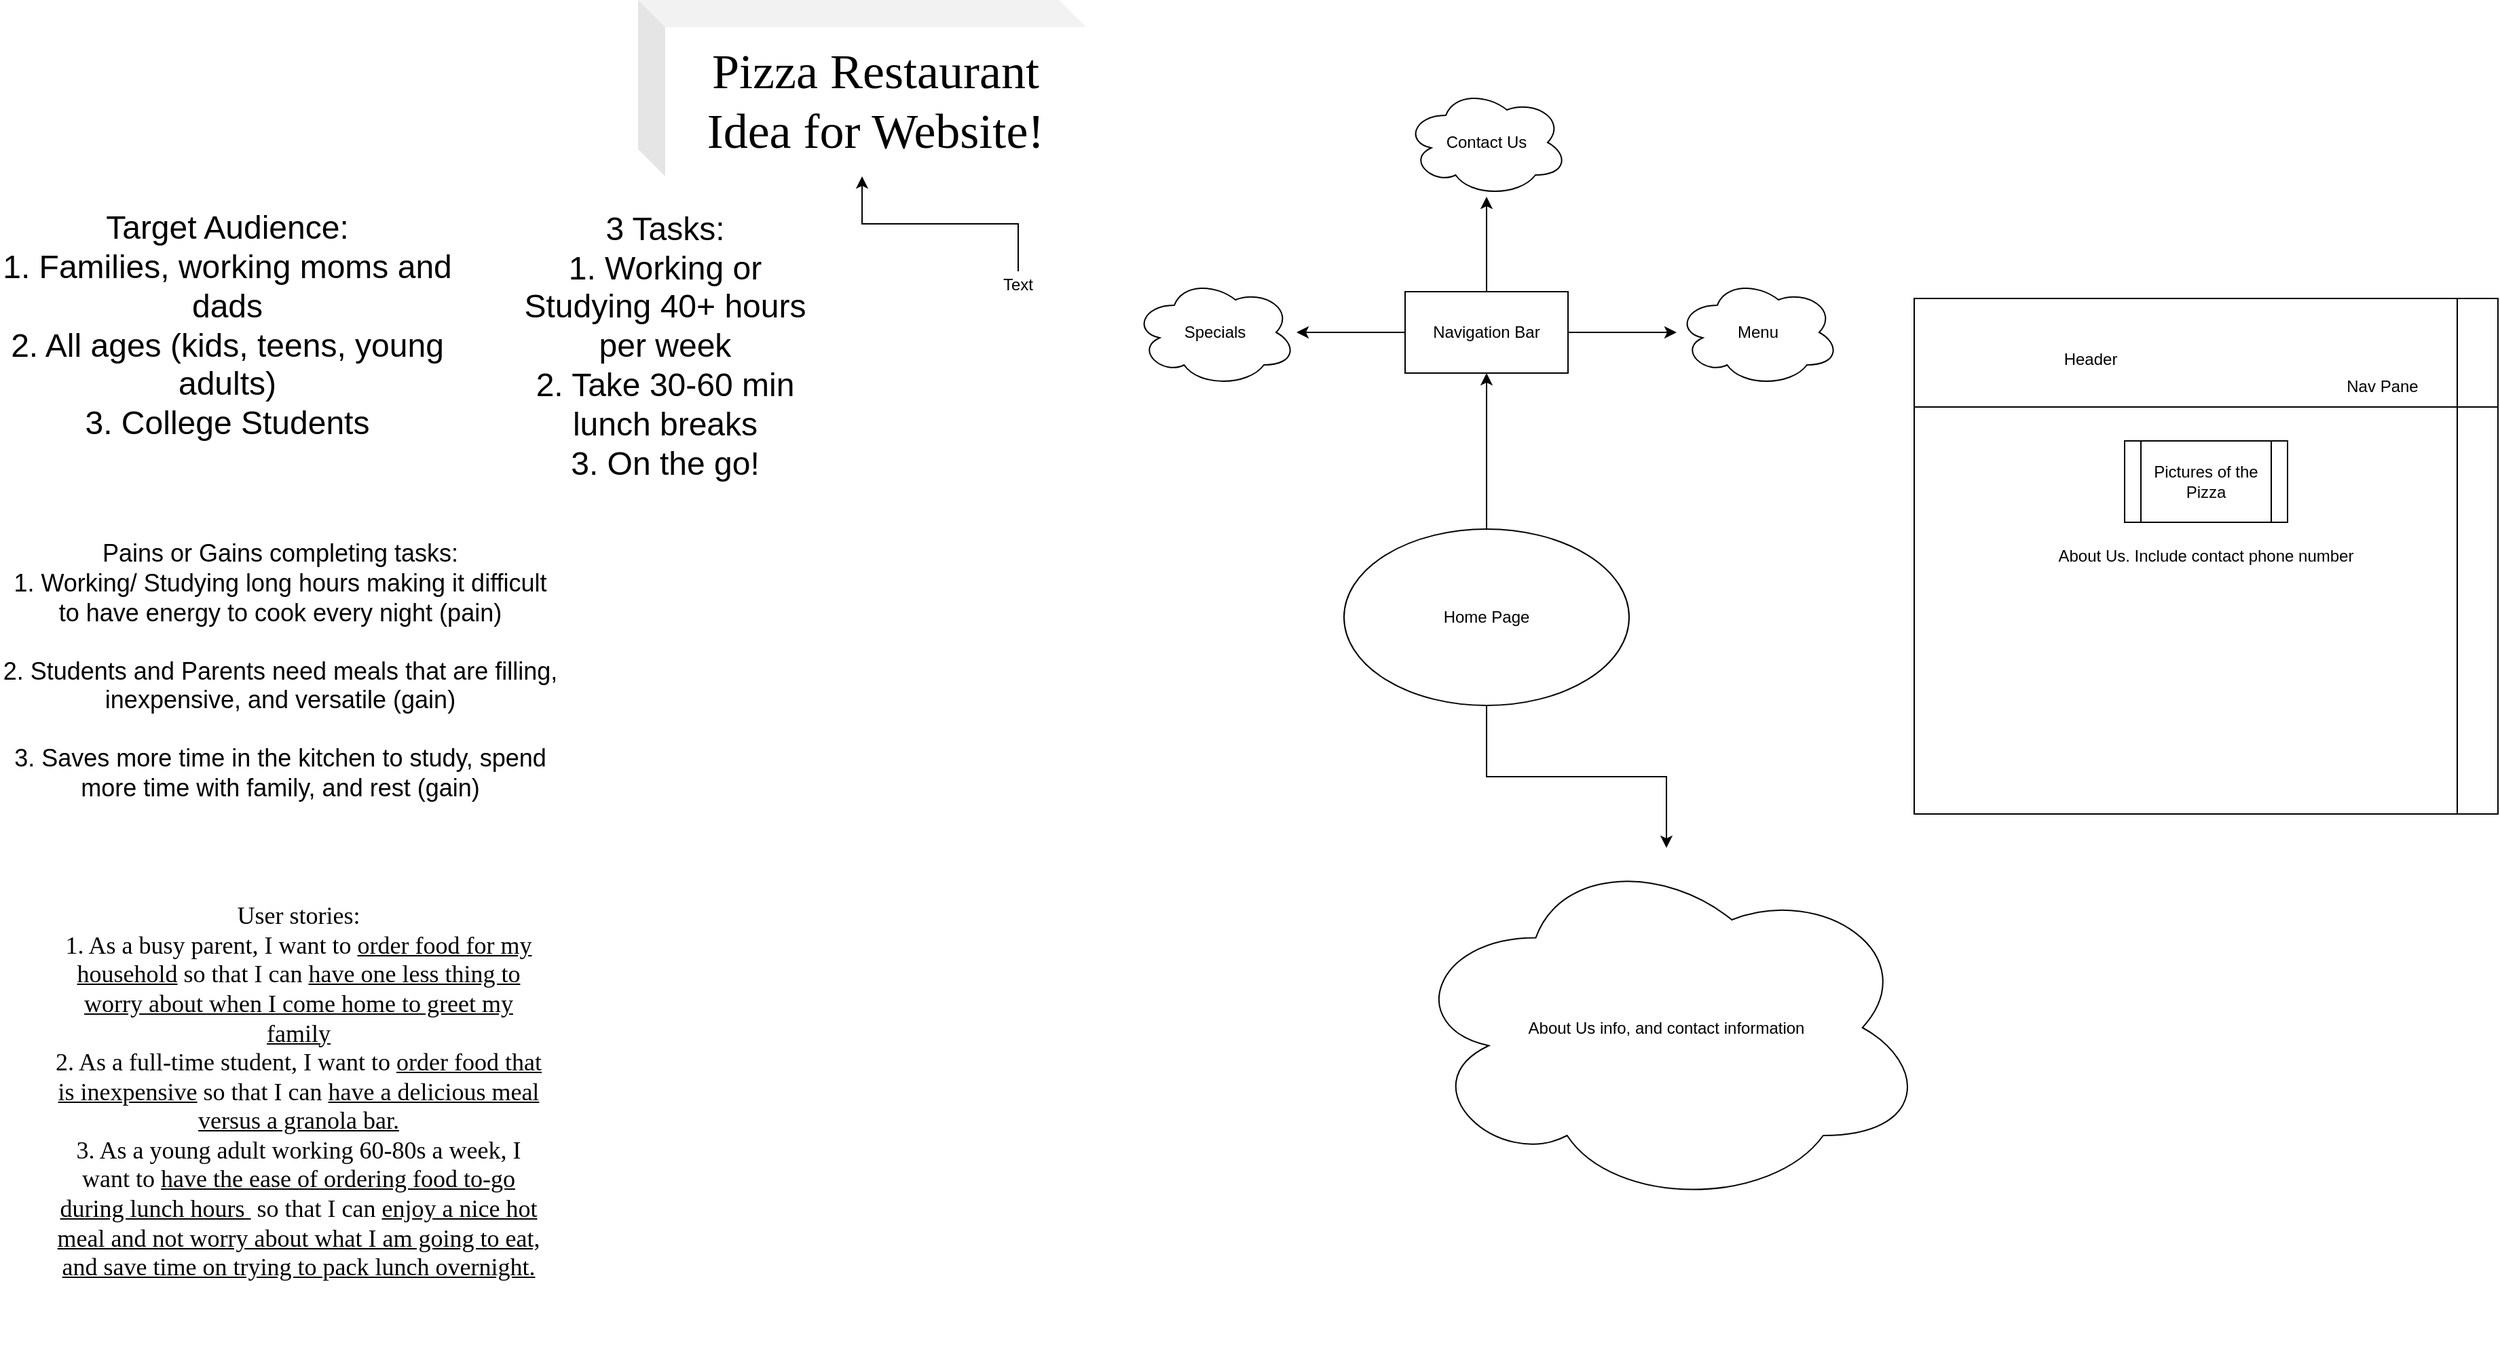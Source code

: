 <mxfile version="13.4.9" type="github">
  <diagram id="C5RBs43oDa-KdzZeNtuy" name="Page-1">
    <mxGraphModel dx="1695" dy="1619" grid="1" gridSize="10" guides="1" tooltips="1" connect="1" arrows="1" fold="1" page="1" pageScale="1" pageWidth="827" pageHeight="1169" math="0" shadow="0">
      <root>
        <mxCell id="WIyWlLk6GJQsqaUBKTNV-0" />
        <mxCell id="WIyWlLk6GJQsqaUBKTNV-1" parent="WIyWlLk6GJQsqaUBKTNV-0" />
        <mxCell id="LRgtKBB10IDBJqXaKjea-1" value="&lt;font style=&quot;font-size: 24px&quot;&gt;Target Audience:&lt;br&gt;1. Families, working moms and dads&lt;br&gt;2. All ages (kids, teens, young adults)&lt;br&gt;3. College Students&lt;/font&gt;" style="text;html=1;strokeColor=none;fillColor=none;align=center;verticalAlign=middle;whiteSpace=wrap;rounded=0;" parent="WIyWlLk6GJQsqaUBKTNV-1" vertex="1">
          <mxGeometry x="-260" y="-10" width="335" height="180" as="geometry" />
        </mxCell>
        <mxCell id="LRgtKBB10IDBJqXaKjea-2" value="&lt;font&gt;&lt;font style=&quot;font-size: 24px&quot;&gt;3 Tasks:&lt;br&gt;1. Working or Studying 40+ hours per week&lt;br&gt;2. Take 30-60 min lunch breaks&lt;br&gt;3. On the go!&lt;/font&gt;&lt;br&gt;&lt;/font&gt;" style="text;html=1;strokeColor=none;fillColor=none;align=center;verticalAlign=middle;whiteSpace=wrap;rounded=0;" parent="WIyWlLk6GJQsqaUBKTNV-1" vertex="1">
          <mxGeometry x="110" y="25" width="240" height="140" as="geometry" />
        </mxCell>
        <mxCell id="LRgtKBB10IDBJqXaKjea-3" value="&lt;font style=&quot;font-size: 18px&quot;&gt;&lt;font&gt;Pains or Gains completing tasks:&lt;br&gt;1. Working/ Studying long hours making it difficult to have energy to cook every night (pain)&lt;br&gt;&lt;br&gt;2. Students and Parents need meals that are filling, inexpensive, and versatile (gain)&lt;br&gt;&lt;br&gt;&lt;/font&gt;3. Saves more time in the kitchen to study, spend more time with family, and rest (gain)&lt;/font&gt;" style="text;html=1;strokeColor=none;fillColor=none;align=center;verticalAlign=middle;whiteSpace=wrap;rounded=0;" parent="WIyWlLk6GJQsqaUBKTNV-1" vertex="1">
          <mxGeometry x="-260" y="200" width="412.5" height="270" as="geometry" />
        </mxCell>
        <mxCell id="LRgtKBB10IDBJqXaKjea-6" value="" style="edgeStyle=orthogonalEdgeStyle;rounded=0;orthogonalLoop=1;jettySize=auto;html=1;" parent="WIyWlLk6GJQsqaUBKTNV-1" source="LRgtKBB10IDBJqXaKjea-4" target="LRgtKBB10IDBJqXaKjea-5" edge="1">
          <mxGeometry relative="1" as="geometry" />
        </mxCell>
        <mxCell id="LRgtKBB10IDBJqXaKjea-4" value="Text" style="text;html=1;strokeColor=none;fillColor=none;align=center;verticalAlign=middle;whiteSpace=wrap;rounded=0;" parent="WIyWlLk6GJQsqaUBKTNV-1" vertex="1">
          <mxGeometry x="470" y="40" width="40" height="20" as="geometry" />
        </mxCell>
        <mxCell id="LRgtKBB10IDBJqXaKjea-5" value="&lt;font face=&quot;Times New Roman&quot; style=&quot;font-size: 36px&quot;&gt;Pizza Restaurant Idea for Website!&lt;/font&gt;" style="shape=cube;whiteSpace=wrap;html=1;boundedLbl=1;backgroundOutline=1;darkOpacity=0.05;darkOpacity2=0.1;rounded=0;strokeColor=none;fillColor=none;" parent="WIyWlLk6GJQsqaUBKTNV-1" vertex="1">
          <mxGeometry x="210" y="-160" width="330" height="130" as="geometry" />
        </mxCell>
        <mxCell id="LRgtKBB10IDBJqXaKjea-7" value="&lt;font face=&quot;Times New Roman&quot; style=&quot;font-size: 18px&quot;&gt;User stories:&lt;br&gt;1. As a busy parent, I want to &lt;u&gt;order food for my household&lt;/u&gt;&amp;nbsp;so that I can &lt;u&gt;have one less thing to worry about when I come home to greet my family&lt;/u&gt;&lt;br&gt;2. As a full-time student, I want to &lt;u&gt;order food that is inexpensive&lt;/u&gt;&amp;nbsp;so that I can &lt;u&gt;have a delicious meal versus a granola bar.&lt;/u&gt;&lt;br&gt;3. As a young adult working 60-80s a week, I want to &lt;u&gt;have the ease of ordering food to-go during lunch hours&amp;nbsp;&lt;/u&gt;&amp;nbsp;so that I can &lt;u&gt;enjoy a nice hot meal and not worry about what I am going to eat, and save time on trying to pack lunch overnight.&lt;/u&gt;&lt;br&gt;&lt;/font&gt;" style="text;html=1;strokeColor=none;fillColor=none;align=center;verticalAlign=middle;whiteSpace=wrap;rounded=0;" parent="WIyWlLk6GJQsqaUBKTNV-1" vertex="1">
          <mxGeometry x="-220" y="450" width="360" height="390" as="geometry" />
        </mxCell>
        <mxCell id="LRgtKBB10IDBJqXaKjea-12" value="" style="edgeStyle=orthogonalEdgeStyle;rounded=0;orthogonalLoop=1;jettySize=auto;html=1;" parent="WIyWlLk6GJQsqaUBKTNV-1" source="LRgtKBB10IDBJqXaKjea-10" target="LRgtKBB10IDBJqXaKjea-11" edge="1">
          <mxGeometry relative="1" as="geometry" />
        </mxCell>
        <mxCell id="LRgtKBB10IDBJqXaKjea-20" value="" style="edgeStyle=orthogonalEdgeStyle;rounded=0;orthogonalLoop=1;jettySize=auto;html=1;" parent="WIyWlLk6GJQsqaUBKTNV-1" source="LRgtKBB10IDBJqXaKjea-10" target="LRgtKBB10IDBJqXaKjea-19" edge="1">
          <mxGeometry relative="1" as="geometry" />
        </mxCell>
        <mxCell id="LRgtKBB10IDBJqXaKjea-10" value="Home Page" style="ellipse;whiteSpace=wrap;html=1;" parent="WIyWlLk6GJQsqaUBKTNV-1" vertex="1">
          <mxGeometry x="730" y="230" width="210" height="130" as="geometry" />
        </mxCell>
        <mxCell id="LRgtKBB10IDBJqXaKjea-14" value="" style="edgeStyle=orthogonalEdgeStyle;rounded=0;orthogonalLoop=1;jettySize=auto;html=1;" parent="WIyWlLk6GJQsqaUBKTNV-1" source="LRgtKBB10IDBJqXaKjea-11" target="LRgtKBB10IDBJqXaKjea-13" edge="1">
          <mxGeometry relative="1" as="geometry">
            <Array as="points">
              <mxPoint x="975" y="85" />
            </Array>
          </mxGeometry>
        </mxCell>
        <mxCell id="LRgtKBB10IDBJqXaKjea-16" value="" style="edgeStyle=orthogonalEdgeStyle;rounded=0;orthogonalLoop=1;jettySize=auto;html=1;" parent="WIyWlLk6GJQsqaUBKTNV-1" source="LRgtKBB10IDBJqXaKjea-11" target="LRgtKBB10IDBJqXaKjea-15" edge="1">
          <mxGeometry relative="1" as="geometry" />
        </mxCell>
        <mxCell id="LRgtKBB10IDBJqXaKjea-18" value="" style="edgeStyle=orthogonalEdgeStyle;rounded=0;orthogonalLoop=1;jettySize=auto;html=1;" parent="WIyWlLk6GJQsqaUBKTNV-1" source="LRgtKBB10IDBJqXaKjea-11" target="LRgtKBB10IDBJqXaKjea-17" edge="1">
          <mxGeometry relative="1" as="geometry" />
        </mxCell>
        <mxCell id="LRgtKBB10IDBJqXaKjea-11" value="Navigation Bar" style="whiteSpace=wrap;html=1;" parent="WIyWlLk6GJQsqaUBKTNV-1" vertex="1">
          <mxGeometry x="775" y="55" width="120" height="60" as="geometry" />
        </mxCell>
        <mxCell id="LRgtKBB10IDBJqXaKjea-13" value="Menu" style="ellipse;shape=cloud;whiteSpace=wrap;html=1;" parent="WIyWlLk6GJQsqaUBKTNV-1" vertex="1">
          <mxGeometry x="975" y="45" width="120" height="80" as="geometry" />
        </mxCell>
        <mxCell id="LRgtKBB10IDBJqXaKjea-15" value="Specials" style="ellipse;shape=cloud;whiteSpace=wrap;html=1;" parent="WIyWlLk6GJQsqaUBKTNV-1" vertex="1">
          <mxGeometry x="575" y="45" width="120" height="80" as="geometry" />
        </mxCell>
        <mxCell id="LRgtKBB10IDBJqXaKjea-17" value="Contact Us" style="ellipse;shape=cloud;whiteSpace=wrap;html=1;" parent="WIyWlLk6GJQsqaUBKTNV-1" vertex="1">
          <mxGeometry x="775" y="-95" width="120" height="80" as="geometry" />
        </mxCell>
        <mxCell id="LRgtKBB10IDBJqXaKjea-19" value="About Us info, and contact information" style="ellipse;shape=cloud;whiteSpace=wrap;html=1;" parent="WIyWlLk6GJQsqaUBKTNV-1" vertex="1">
          <mxGeometry x="775" y="465" width="385" height="265" as="geometry" />
        </mxCell>
        <mxCell id="7tNLmE3YbWITD4cNubPM-0" value="About Us. Include contact phone number" style="shape=internalStorage;whiteSpace=wrap;html=1;backgroundOutline=1;flipH=1;dx=30;dy=80;align=center;" vertex="1" parent="WIyWlLk6GJQsqaUBKTNV-1">
          <mxGeometry x="1150" y="60" width="430" height="380" as="geometry" />
        </mxCell>
        <mxCell id="7tNLmE3YbWITD4cNubPM-1" value="Nav Pane" style="text;html=1;strokeColor=none;fillColor=none;align=center;verticalAlign=middle;whiteSpace=wrap;rounded=0;" vertex="1" parent="WIyWlLk6GJQsqaUBKTNV-1">
          <mxGeometry x="1450" y="115" width="90" height="20" as="geometry" />
        </mxCell>
        <mxCell id="7tNLmE3YbWITD4cNubPM-3" value="Pictures of the Pizza" style="shape=process;whiteSpace=wrap;html=1;backgroundOutline=1;" vertex="1" parent="WIyWlLk6GJQsqaUBKTNV-1">
          <mxGeometry x="1305" y="165" width="120" height="60" as="geometry" />
        </mxCell>
        <mxCell id="7tNLmE3YbWITD4cNubPM-4" value="Header" style="text;html=1;strokeColor=none;fillColor=none;align=center;verticalAlign=middle;whiteSpace=wrap;rounded=0;" vertex="1" parent="WIyWlLk6GJQsqaUBKTNV-1">
          <mxGeometry x="1260" y="95" width="40" height="20" as="geometry" />
        </mxCell>
      </root>
    </mxGraphModel>
  </diagram>
</mxfile>
